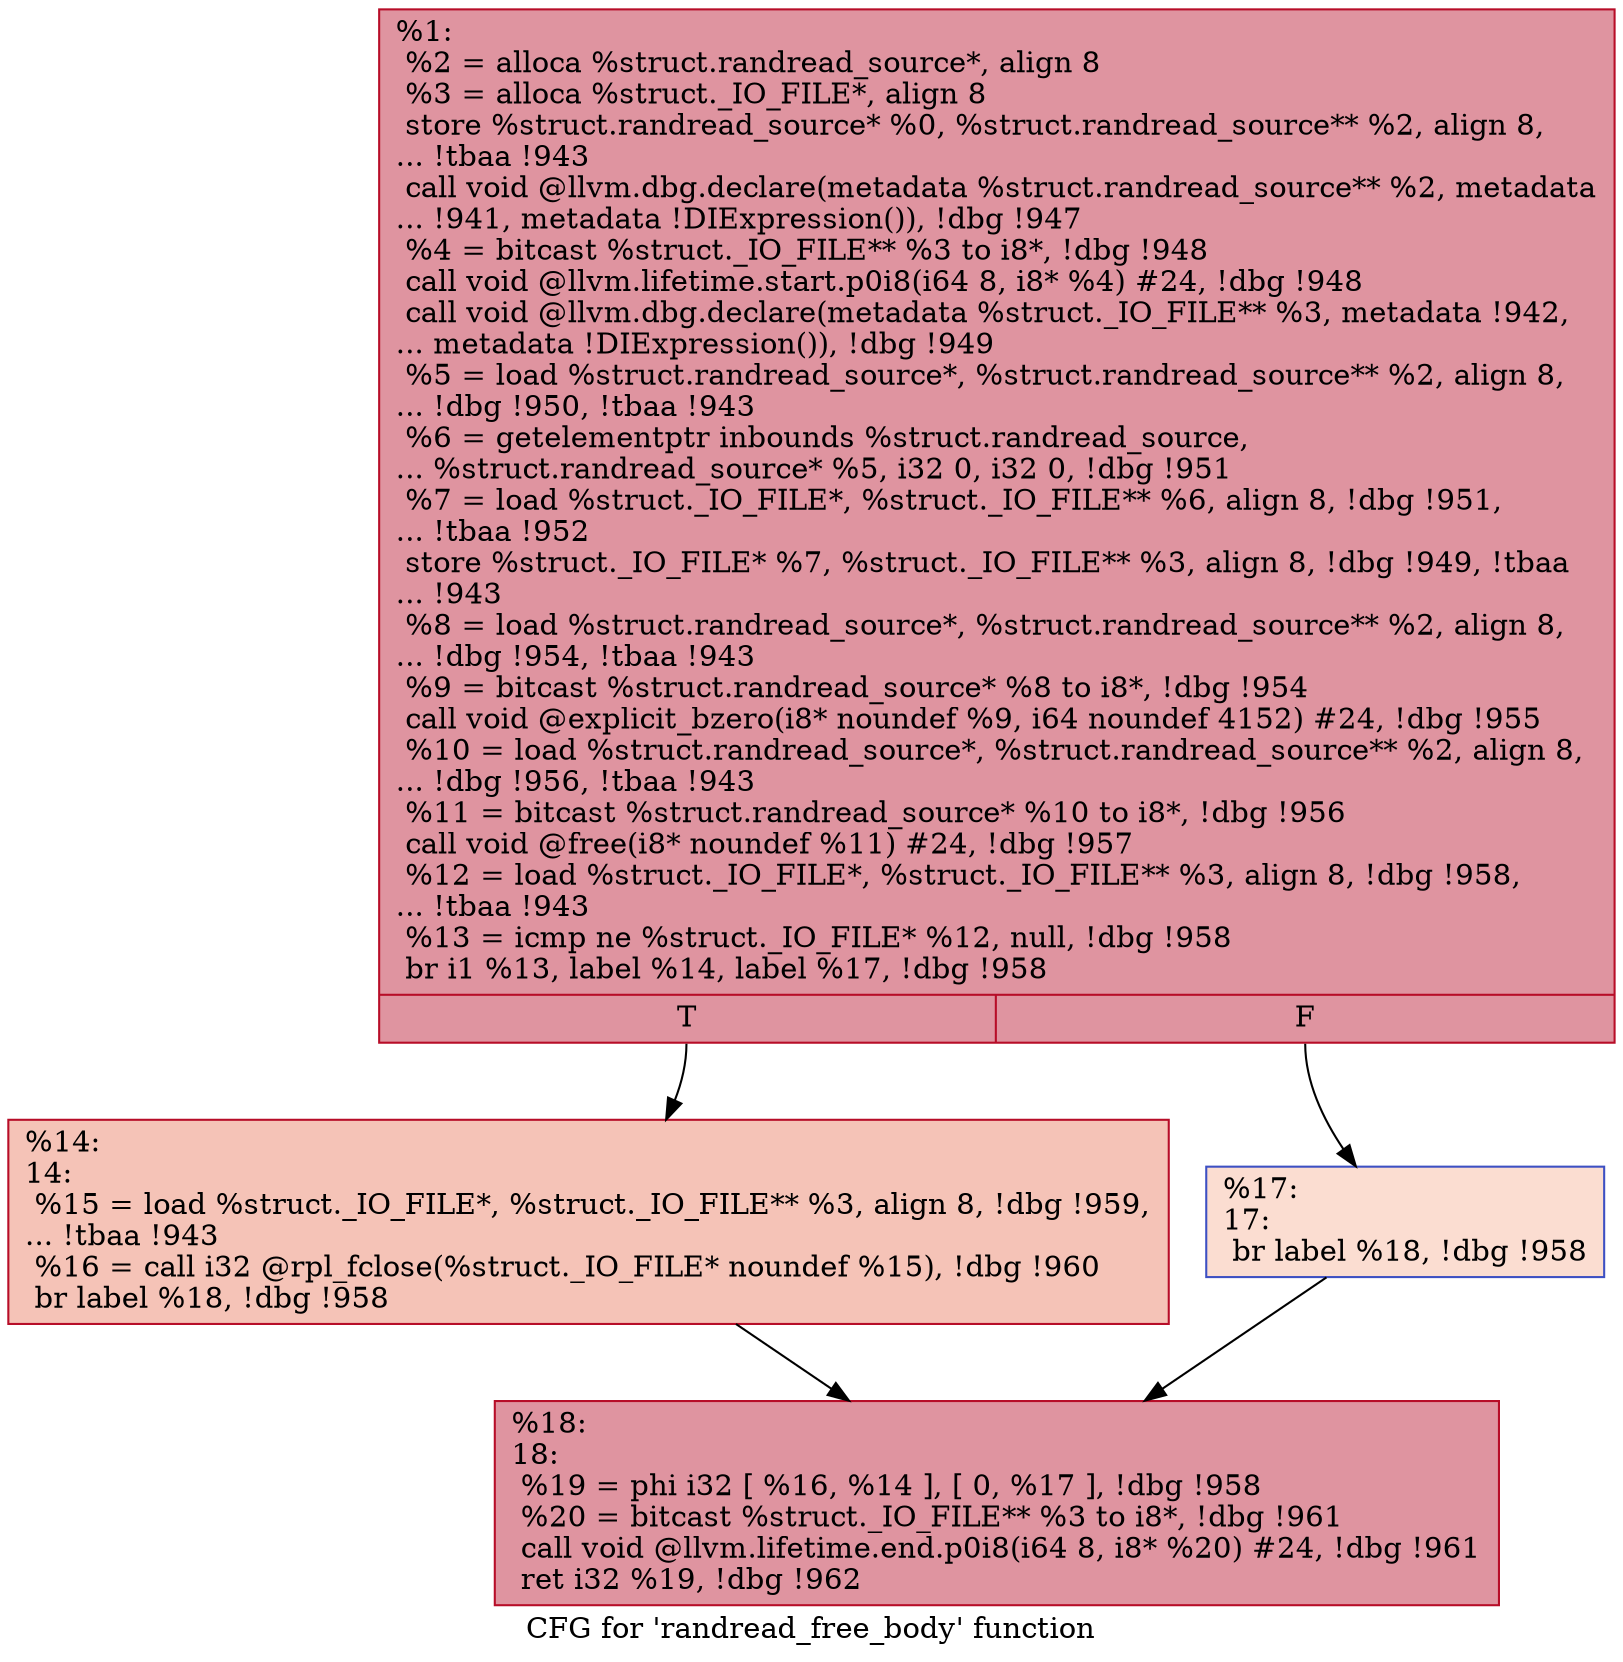 digraph "CFG for 'randread_free_body' function" {
	label="CFG for 'randread_free_body' function";

	Node0x24e61f0 [shape=record,color="#b70d28ff", style=filled, fillcolor="#b70d2870",label="{%1:\l  %2 = alloca %struct.randread_source*, align 8\l  %3 = alloca %struct._IO_FILE*, align 8\l  store %struct.randread_source* %0, %struct.randread_source** %2, align 8,\l... !tbaa !943\l  call void @llvm.dbg.declare(metadata %struct.randread_source** %2, metadata\l... !941, metadata !DIExpression()), !dbg !947\l  %4 = bitcast %struct._IO_FILE** %3 to i8*, !dbg !948\l  call void @llvm.lifetime.start.p0i8(i64 8, i8* %4) #24, !dbg !948\l  call void @llvm.dbg.declare(metadata %struct._IO_FILE** %3, metadata !942,\l... metadata !DIExpression()), !dbg !949\l  %5 = load %struct.randread_source*, %struct.randread_source** %2, align 8,\l... !dbg !950, !tbaa !943\l  %6 = getelementptr inbounds %struct.randread_source,\l... %struct.randread_source* %5, i32 0, i32 0, !dbg !951\l  %7 = load %struct._IO_FILE*, %struct._IO_FILE** %6, align 8, !dbg !951,\l... !tbaa !952\l  store %struct._IO_FILE* %7, %struct._IO_FILE** %3, align 8, !dbg !949, !tbaa\l... !943\l  %8 = load %struct.randread_source*, %struct.randread_source** %2, align 8,\l... !dbg !954, !tbaa !943\l  %9 = bitcast %struct.randread_source* %8 to i8*, !dbg !954\l  call void @explicit_bzero(i8* noundef %9, i64 noundef 4152) #24, !dbg !955\l  %10 = load %struct.randread_source*, %struct.randread_source** %2, align 8,\l... !dbg !956, !tbaa !943\l  %11 = bitcast %struct.randread_source* %10 to i8*, !dbg !956\l  call void @free(i8* noundef %11) #24, !dbg !957\l  %12 = load %struct._IO_FILE*, %struct._IO_FILE** %3, align 8, !dbg !958,\l... !tbaa !943\l  %13 = icmp ne %struct._IO_FILE* %12, null, !dbg !958\l  br i1 %13, label %14, label %17, !dbg !958\l|{<s0>T|<s1>F}}"];
	Node0x24e61f0:s0 -> Node0x24e6270;
	Node0x24e61f0:s1 -> Node0x24e62c0;
	Node0x24e6270 [shape=record,color="#b70d28ff", style=filled, fillcolor="#e8765c70",label="{%14:\l14:                                               \l  %15 = load %struct._IO_FILE*, %struct._IO_FILE** %3, align 8, !dbg !959,\l... !tbaa !943\l  %16 = call i32 @rpl_fclose(%struct._IO_FILE* noundef %15), !dbg !960\l  br label %18, !dbg !958\l}"];
	Node0x24e6270 -> Node0x24e6310;
	Node0x24e62c0 [shape=record,color="#3d50c3ff", style=filled, fillcolor="#f7b39670",label="{%17:\l17:                                               \l  br label %18, !dbg !958\l}"];
	Node0x24e62c0 -> Node0x24e6310;
	Node0x24e6310 [shape=record,color="#b70d28ff", style=filled, fillcolor="#b70d2870",label="{%18:\l18:                                               \l  %19 = phi i32 [ %16, %14 ], [ 0, %17 ], !dbg !958\l  %20 = bitcast %struct._IO_FILE** %3 to i8*, !dbg !961\l  call void @llvm.lifetime.end.p0i8(i64 8, i8* %20) #24, !dbg !961\l  ret i32 %19, !dbg !962\l}"];
}
